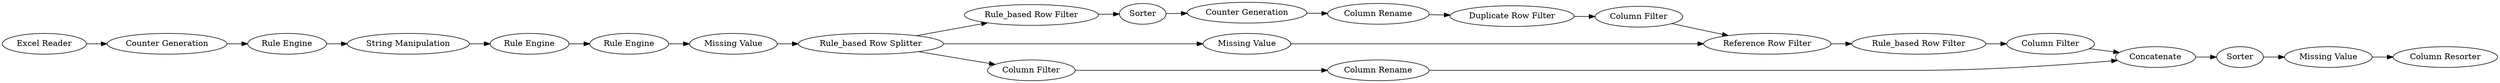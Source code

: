 digraph {
	1 [label="Excel Reader"]
	2 [label="Rule Engine"]
	3 [label="Rule_based Row Splitter"]
	4 [label="Rule_based Row Filter"]
	5 [label="Missing Value"]
	6 [label="Duplicate Row Filter"]
	7 [label=Sorter]
	9 [label="Counter Generation"]
	10 [label="String Manipulation"]
	11 [label="Reference Row Filter"]
	13 [label="Rule Engine"]
	14 [label="Column Filter"]
	15 [label="Missing Value"]
	16 [label="Rule_based Row Filter"]
	19 [label=Concatenate]
	20 [label="Column Rename"]
	21 [label="Column Filter"]
	22 [label=Sorter]
	23 [label="Missing Value"]
	24 [label="Column Resorter"]
	25 [label="Rule Engine"]
	26 [label="Counter Generation"]
	27 [label="Column Rename"]
	28 [label="Column Filter"]
	1 -> 9
	2 -> 10
	3 -> 4
	3 -> 15
	3 -> 21
	4 -> 7
	5 -> 3
	6 -> 28
	7 -> 26
	9 -> 2
	10 -> 13
	11 -> 16
	13 -> 25
	14 -> 19
	15 -> 11
	16 -> 14
	19 -> 22
	20 -> 19
	21 -> 20
	22 -> 23
	23 -> 24
	25 -> 5
	26 -> 27
	27 -> 6
	28 -> 11
	rankdir=LR
}
